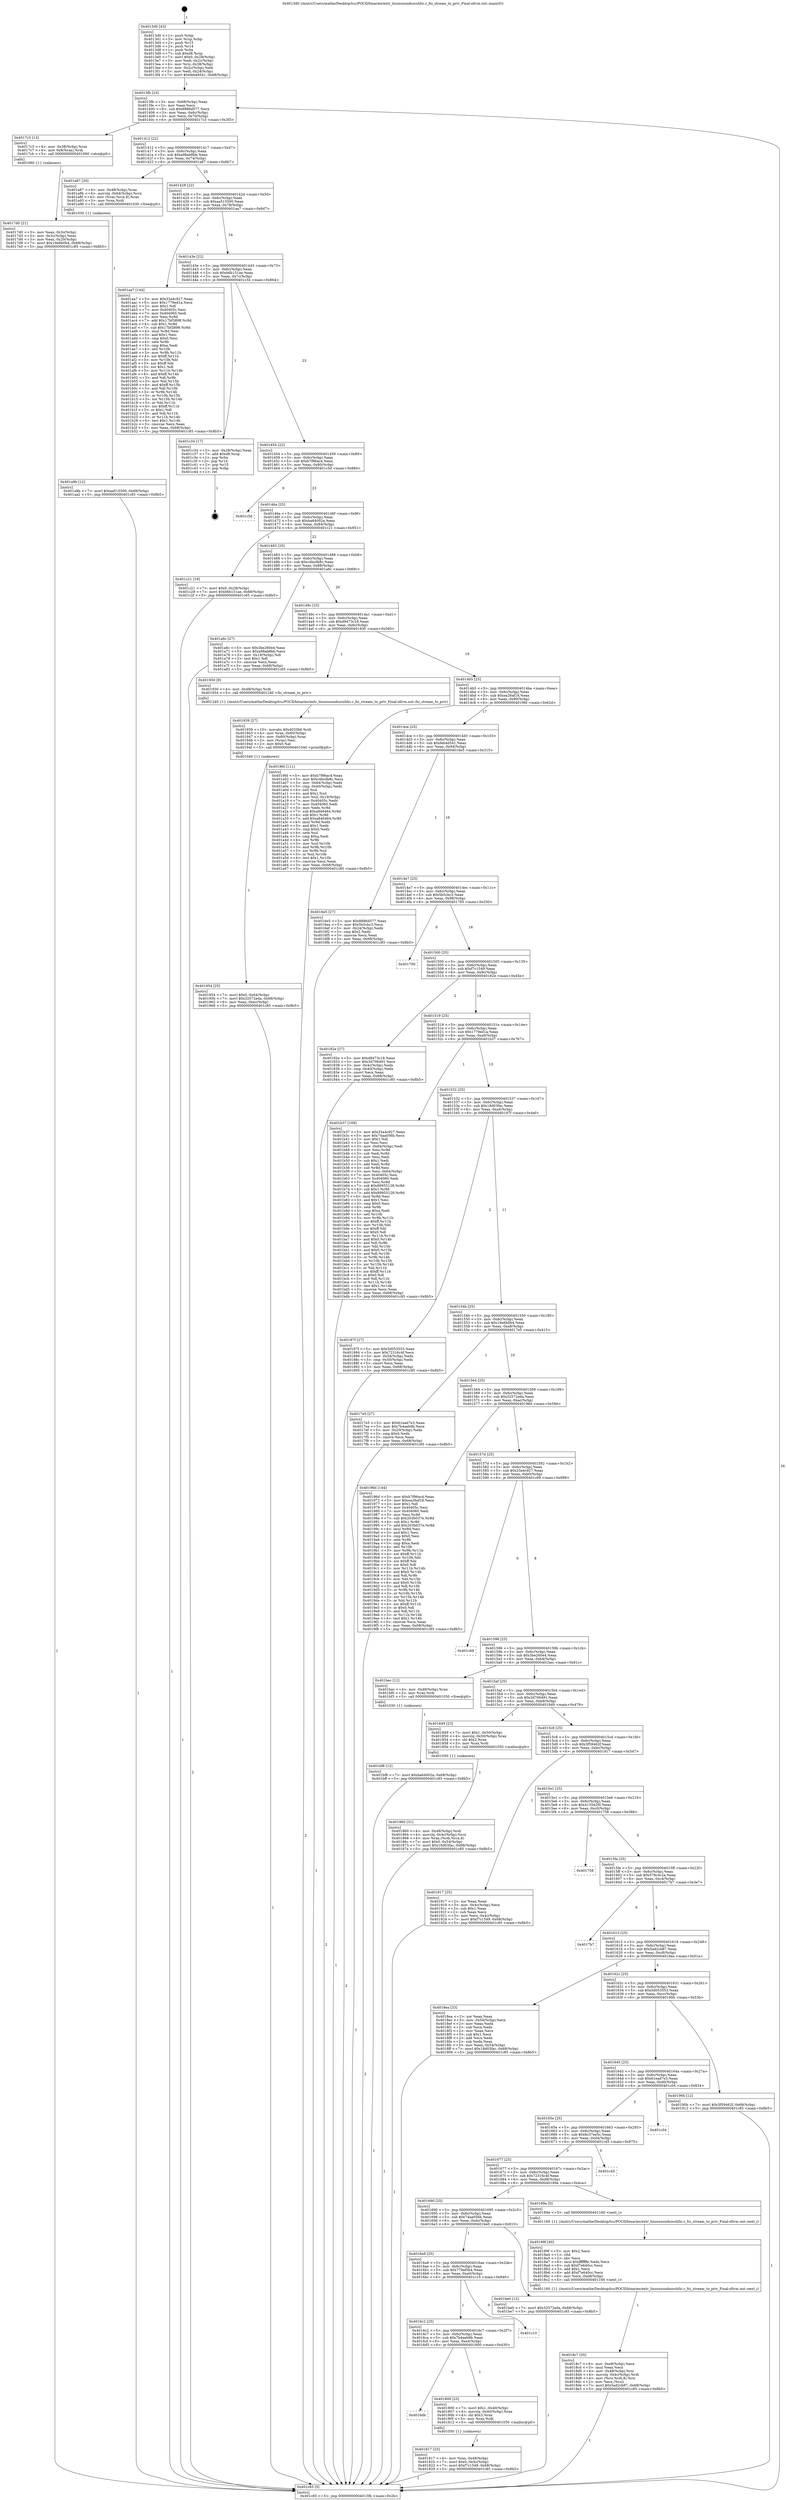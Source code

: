 digraph "0x4013d0" {
  label = "0x4013d0 (/mnt/c/Users/mathe/Desktop/tcc/POCII/binaries/extr_linuxsoundsocshfsi.c_fsi_stream_to_priv_Final-ollvm.out::main(0))"
  labelloc = "t"
  node[shape=record]

  Entry [label="",width=0.3,height=0.3,shape=circle,fillcolor=black,style=filled]
  "0x4013fb" [label="{
     0x4013fb [23]\l
     | [instrs]\l
     &nbsp;&nbsp;0x4013fb \<+3\>: mov -0x68(%rbp),%eax\l
     &nbsp;&nbsp;0x4013fe \<+2\>: mov %eax,%ecx\l
     &nbsp;&nbsp;0x401400 \<+6\>: sub $0x8886d577,%ecx\l
     &nbsp;&nbsp;0x401406 \<+3\>: mov %eax,-0x6c(%rbp)\l
     &nbsp;&nbsp;0x401409 \<+3\>: mov %ecx,-0x70(%rbp)\l
     &nbsp;&nbsp;0x40140c \<+6\>: je 00000000004017c3 \<main+0x3f3\>\l
  }"]
  "0x4017c3" [label="{
     0x4017c3 [13]\l
     | [instrs]\l
     &nbsp;&nbsp;0x4017c3 \<+4\>: mov -0x38(%rbp),%rax\l
     &nbsp;&nbsp;0x4017c7 \<+4\>: mov 0x8(%rax),%rdi\l
     &nbsp;&nbsp;0x4017cb \<+5\>: call 0000000000401060 \<atoi@plt\>\l
     | [calls]\l
     &nbsp;&nbsp;0x401060 \{1\} (unknown)\l
  }"]
  "0x401412" [label="{
     0x401412 [22]\l
     | [instrs]\l
     &nbsp;&nbsp;0x401412 \<+5\>: jmp 0000000000401417 \<main+0x47\>\l
     &nbsp;&nbsp;0x401417 \<+3\>: mov -0x6c(%rbp),%eax\l
     &nbsp;&nbsp;0x40141a \<+5\>: sub $0xa98ab8bb,%eax\l
     &nbsp;&nbsp;0x40141f \<+3\>: mov %eax,-0x74(%rbp)\l
     &nbsp;&nbsp;0x401422 \<+6\>: je 0000000000401a87 \<main+0x6b7\>\l
  }"]
  Exit [label="",width=0.3,height=0.3,shape=circle,fillcolor=black,style=filled,peripheries=2]
  "0x401a87" [label="{
     0x401a87 [20]\l
     | [instrs]\l
     &nbsp;&nbsp;0x401a87 \<+4\>: mov -0x48(%rbp),%rax\l
     &nbsp;&nbsp;0x401a8b \<+4\>: movslq -0x64(%rbp),%rcx\l
     &nbsp;&nbsp;0x401a8f \<+4\>: mov (%rax,%rcx,8),%rax\l
     &nbsp;&nbsp;0x401a93 \<+3\>: mov %rax,%rdi\l
     &nbsp;&nbsp;0x401a96 \<+5\>: call 0000000000401030 \<free@plt\>\l
     | [calls]\l
     &nbsp;&nbsp;0x401030 \{1\} (unknown)\l
  }"]
  "0x401428" [label="{
     0x401428 [22]\l
     | [instrs]\l
     &nbsp;&nbsp;0x401428 \<+5\>: jmp 000000000040142d \<main+0x5d\>\l
     &nbsp;&nbsp;0x40142d \<+3\>: mov -0x6c(%rbp),%eax\l
     &nbsp;&nbsp;0x401430 \<+5\>: sub $0xaa515500,%eax\l
     &nbsp;&nbsp;0x401435 \<+3\>: mov %eax,-0x78(%rbp)\l
     &nbsp;&nbsp;0x401438 \<+6\>: je 0000000000401aa7 \<main+0x6d7\>\l
  }"]
  "0x401bf8" [label="{
     0x401bf8 [12]\l
     | [instrs]\l
     &nbsp;&nbsp;0x401bf8 \<+7\>: movl $0xba64002a,-0x68(%rbp)\l
     &nbsp;&nbsp;0x401bff \<+5\>: jmp 0000000000401c85 \<main+0x8b5\>\l
  }"]
  "0x401aa7" [label="{
     0x401aa7 [144]\l
     | [instrs]\l
     &nbsp;&nbsp;0x401aa7 \<+5\>: mov $0x33a4c927,%eax\l
     &nbsp;&nbsp;0x401aac \<+5\>: mov $0x1779ed1a,%ecx\l
     &nbsp;&nbsp;0x401ab1 \<+2\>: mov $0x1,%dl\l
     &nbsp;&nbsp;0x401ab3 \<+7\>: mov 0x40405c,%esi\l
     &nbsp;&nbsp;0x401aba \<+7\>: mov 0x404060,%edi\l
     &nbsp;&nbsp;0x401ac1 \<+3\>: mov %esi,%r8d\l
     &nbsp;&nbsp;0x401ac4 \<+7\>: add $0x17bf3898,%r8d\l
     &nbsp;&nbsp;0x401acb \<+4\>: sub $0x1,%r8d\l
     &nbsp;&nbsp;0x401acf \<+7\>: sub $0x17bf3898,%r8d\l
     &nbsp;&nbsp;0x401ad6 \<+4\>: imul %r8d,%esi\l
     &nbsp;&nbsp;0x401ada \<+3\>: and $0x1,%esi\l
     &nbsp;&nbsp;0x401add \<+3\>: cmp $0x0,%esi\l
     &nbsp;&nbsp;0x401ae0 \<+4\>: sete %r9b\l
     &nbsp;&nbsp;0x401ae4 \<+3\>: cmp $0xa,%edi\l
     &nbsp;&nbsp;0x401ae7 \<+4\>: setl %r10b\l
     &nbsp;&nbsp;0x401aeb \<+3\>: mov %r9b,%r11b\l
     &nbsp;&nbsp;0x401aee \<+4\>: xor $0xff,%r11b\l
     &nbsp;&nbsp;0x401af2 \<+3\>: mov %r10b,%bl\l
     &nbsp;&nbsp;0x401af5 \<+3\>: xor $0xff,%bl\l
     &nbsp;&nbsp;0x401af8 \<+3\>: xor $0x1,%dl\l
     &nbsp;&nbsp;0x401afb \<+3\>: mov %r11b,%r14b\l
     &nbsp;&nbsp;0x401afe \<+4\>: and $0xff,%r14b\l
     &nbsp;&nbsp;0x401b02 \<+3\>: and %dl,%r9b\l
     &nbsp;&nbsp;0x401b05 \<+3\>: mov %bl,%r15b\l
     &nbsp;&nbsp;0x401b08 \<+4\>: and $0xff,%r15b\l
     &nbsp;&nbsp;0x401b0c \<+3\>: and %dl,%r10b\l
     &nbsp;&nbsp;0x401b0f \<+3\>: or %r9b,%r14b\l
     &nbsp;&nbsp;0x401b12 \<+3\>: or %r10b,%r15b\l
     &nbsp;&nbsp;0x401b15 \<+3\>: xor %r15b,%r14b\l
     &nbsp;&nbsp;0x401b18 \<+3\>: or %bl,%r11b\l
     &nbsp;&nbsp;0x401b1b \<+4\>: xor $0xff,%r11b\l
     &nbsp;&nbsp;0x401b1f \<+3\>: or $0x1,%dl\l
     &nbsp;&nbsp;0x401b22 \<+3\>: and %dl,%r11b\l
     &nbsp;&nbsp;0x401b25 \<+3\>: or %r11b,%r14b\l
     &nbsp;&nbsp;0x401b28 \<+4\>: test $0x1,%r14b\l
     &nbsp;&nbsp;0x401b2c \<+3\>: cmovne %ecx,%eax\l
     &nbsp;&nbsp;0x401b2f \<+3\>: mov %eax,-0x68(%rbp)\l
     &nbsp;&nbsp;0x401b32 \<+5\>: jmp 0000000000401c85 \<main+0x8b5\>\l
  }"]
  "0x40143e" [label="{
     0x40143e [22]\l
     | [instrs]\l
     &nbsp;&nbsp;0x40143e \<+5\>: jmp 0000000000401443 \<main+0x73\>\l
     &nbsp;&nbsp;0x401443 \<+3\>: mov -0x6c(%rbp),%eax\l
     &nbsp;&nbsp;0x401446 \<+5\>: sub $0xb6b151ae,%eax\l
     &nbsp;&nbsp;0x40144b \<+3\>: mov %eax,-0x7c(%rbp)\l
     &nbsp;&nbsp;0x40144e \<+6\>: je 0000000000401c34 \<main+0x864\>\l
  }"]
  "0x401a9b" [label="{
     0x401a9b [12]\l
     | [instrs]\l
     &nbsp;&nbsp;0x401a9b \<+7\>: movl $0xaa515500,-0x68(%rbp)\l
     &nbsp;&nbsp;0x401aa2 \<+5\>: jmp 0000000000401c85 \<main+0x8b5\>\l
  }"]
  "0x401c34" [label="{
     0x401c34 [17]\l
     | [instrs]\l
     &nbsp;&nbsp;0x401c34 \<+3\>: mov -0x28(%rbp),%eax\l
     &nbsp;&nbsp;0x401c37 \<+7\>: add $0xd8,%rsp\l
     &nbsp;&nbsp;0x401c3e \<+1\>: pop %rbx\l
     &nbsp;&nbsp;0x401c3f \<+2\>: pop %r14\l
     &nbsp;&nbsp;0x401c41 \<+2\>: pop %r15\l
     &nbsp;&nbsp;0x401c43 \<+1\>: pop %rbp\l
     &nbsp;&nbsp;0x401c44 \<+1\>: ret\l
  }"]
  "0x401454" [label="{
     0x401454 [22]\l
     | [instrs]\l
     &nbsp;&nbsp;0x401454 \<+5\>: jmp 0000000000401459 \<main+0x89\>\l
     &nbsp;&nbsp;0x401459 \<+3\>: mov -0x6c(%rbp),%eax\l
     &nbsp;&nbsp;0x40145c \<+5\>: sub $0xb7f96ac4,%eax\l
     &nbsp;&nbsp;0x401461 \<+3\>: mov %eax,-0x80(%rbp)\l
     &nbsp;&nbsp;0x401464 \<+6\>: je 0000000000401c5d \<main+0x88d\>\l
  }"]
  "0x401954" [label="{
     0x401954 [25]\l
     | [instrs]\l
     &nbsp;&nbsp;0x401954 \<+7\>: movl $0x0,-0x64(%rbp)\l
     &nbsp;&nbsp;0x40195b \<+7\>: movl $0x32572eda,-0x68(%rbp)\l
     &nbsp;&nbsp;0x401962 \<+6\>: mov %eax,-0xec(%rbp)\l
     &nbsp;&nbsp;0x401968 \<+5\>: jmp 0000000000401c85 \<main+0x8b5\>\l
  }"]
  "0x401c5d" [label="{
     0x401c5d\l
  }", style=dashed]
  "0x40146a" [label="{
     0x40146a [25]\l
     | [instrs]\l
     &nbsp;&nbsp;0x40146a \<+5\>: jmp 000000000040146f \<main+0x9f\>\l
     &nbsp;&nbsp;0x40146f \<+3\>: mov -0x6c(%rbp),%eax\l
     &nbsp;&nbsp;0x401472 \<+5\>: sub $0xba64002a,%eax\l
     &nbsp;&nbsp;0x401477 \<+6\>: mov %eax,-0x84(%rbp)\l
     &nbsp;&nbsp;0x40147d \<+6\>: je 0000000000401c21 \<main+0x851\>\l
  }"]
  "0x401939" [label="{
     0x401939 [27]\l
     | [instrs]\l
     &nbsp;&nbsp;0x401939 \<+10\>: movabs $0x4020b6,%rdi\l
     &nbsp;&nbsp;0x401943 \<+4\>: mov %rax,-0x60(%rbp)\l
     &nbsp;&nbsp;0x401947 \<+4\>: mov -0x60(%rbp),%rax\l
     &nbsp;&nbsp;0x40194b \<+2\>: mov (%rax),%esi\l
     &nbsp;&nbsp;0x40194d \<+2\>: mov $0x0,%al\l
     &nbsp;&nbsp;0x40194f \<+5\>: call 0000000000401040 \<printf@plt\>\l
     | [calls]\l
     &nbsp;&nbsp;0x401040 \{1\} (unknown)\l
  }"]
  "0x401c21" [label="{
     0x401c21 [19]\l
     | [instrs]\l
     &nbsp;&nbsp;0x401c21 \<+7\>: movl $0x0,-0x28(%rbp)\l
     &nbsp;&nbsp;0x401c28 \<+7\>: movl $0xb6b151ae,-0x68(%rbp)\l
     &nbsp;&nbsp;0x401c2f \<+5\>: jmp 0000000000401c85 \<main+0x8b5\>\l
  }"]
  "0x401483" [label="{
     0x401483 [25]\l
     | [instrs]\l
     &nbsp;&nbsp;0x401483 \<+5\>: jmp 0000000000401488 \<main+0xb8\>\l
     &nbsp;&nbsp;0x401488 \<+3\>: mov -0x6c(%rbp),%eax\l
     &nbsp;&nbsp;0x40148b \<+5\>: sub $0xc4bcdb8c,%eax\l
     &nbsp;&nbsp;0x401490 \<+6\>: mov %eax,-0x88(%rbp)\l
     &nbsp;&nbsp;0x401496 \<+6\>: je 0000000000401a6c \<main+0x69c\>\l
  }"]
  "0x4018c7" [label="{
     0x4018c7 [35]\l
     | [instrs]\l
     &nbsp;&nbsp;0x4018c7 \<+6\>: mov -0xe8(%rbp),%ecx\l
     &nbsp;&nbsp;0x4018cd \<+3\>: imul %eax,%ecx\l
     &nbsp;&nbsp;0x4018d0 \<+4\>: mov -0x48(%rbp),%rsi\l
     &nbsp;&nbsp;0x4018d4 \<+4\>: movslq -0x4c(%rbp),%rdi\l
     &nbsp;&nbsp;0x4018d8 \<+4\>: mov (%rsi,%rdi,8),%rsi\l
     &nbsp;&nbsp;0x4018dc \<+2\>: mov %ecx,(%rsi)\l
     &nbsp;&nbsp;0x4018de \<+7\>: movl $0x5ad2cb87,-0x68(%rbp)\l
     &nbsp;&nbsp;0x4018e5 \<+5\>: jmp 0000000000401c85 \<main+0x8b5\>\l
  }"]
  "0x401a6c" [label="{
     0x401a6c [27]\l
     | [instrs]\l
     &nbsp;&nbsp;0x401a6c \<+5\>: mov $0x3be260e4,%eax\l
     &nbsp;&nbsp;0x401a71 \<+5\>: mov $0xa98ab8bb,%ecx\l
     &nbsp;&nbsp;0x401a76 \<+3\>: mov -0x19(%rbp),%dl\l
     &nbsp;&nbsp;0x401a79 \<+3\>: test $0x1,%dl\l
     &nbsp;&nbsp;0x401a7c \<+3\>: cmovne %ecx,%eax\l
     &nbsp;&nbsp;0x401a7f \<+3\>: mov %eax,-0x68(%rbp)\l
     &nbsp;&nbsp;0x401a82 \<+5\>: jmp 0000000000401c85 \<main+0x8b5\>\l
  }"]
  "0x40149c" [label="{
     0x40149c [25]\l
     | [instrs]\l
     &nbsp;&nbsp;0x40149c \<+5\>: jmp 00000000004014a1 \<main+0xd1\>\l
     &nbsp;&nbsp;0x4014a1 \<+3\>: mov -0x6c(%rbp),%eax\l
     &nbsp;&nbsp;0x4014a4 \<+5\>: sub $0xd9473c18,%eax\l
     &nbsp;&nbsp;0x4014a9 \<+6\>: mov %eax,-0x8c(%rbp)\l
     &nbsp;&nbsp;0x4014af \<+6\>: je 0000000000401930 \<main+0x560\>\l
  }"]
  "0x40189f" [label="{
     0x40189f [40]\l
     | [instrs]\l
     &nbsp;&nbsp;0x40189f \<+5\>: mov $0x2,%ecx\l
     &nbsp;&nbsp;0x4018a4 \<+1\>: cltd\l
     &nbsp;&nbsp;0x4018a5 \<+2\>: idiv %ecx\l
     &nbsp;&nbsp;0x4018a7 \<+6\>: imul $0xfffffffe,%edx,%ecx\l
     &nbsp;&nbsp;0x4018ad \<+6\>: sub $0xf7e640cc,%ecx\l
     &nbsp;&nbsp;0x4018b3 \<+3\>: add $0x1,%ecx\l
     &nbsp;&nbsp;0x4018b6 \<+6\>: add $0xf7e640cc,%ecx\l
     &nbsp;&nbsp;0x4018bc \<+6\>: mov %ecx,-0xe8(%rbp)\l
     &nbsp;&nbsp;0x4018c2 \<+5\>: call 0000000000401160 \<next_i\>\l
     | [calls]\l
     &nbsp;&nbsp;0x401160 \{1\} (/mnt/c/Users/mathe/Desktop/tcc/POCII/binaries/extr_linuxsoundsocshfsi.c_fsi_stream_to_priv_Final-ollvm.out::next_i)\l
  }"]
  "0x401930" [label="{
     0x401930 [9]\l
     | [instrs]\l
     &nbsp;&nbsp;0x401930 \<+4\>: mov -0x48(%rbp),%rdi\l
     &nbsp;&nbsp;0x401934 \<+5\>: call 0000000000401240 \<fsi_stream_to_priv\>\l
     | [calls]\l
     &nbsp;&nbsp;0x401240 \{1\} (/mnt/c/Users/mathe/Desktop/tcc/POCII/binaries/extr_linuxsoundsocshfsi.c_fsi_stream_to_priv_Final-ollvm.out::fsi_stream_to_priv)\l
  }"]
  "0x4014b5" [label="{
     0x4014b5 [25]\l
     | [instrs]\l
     &nbsp;&nbsp;0x4014b5 \<+5\>: jmp 00000000004014ba \<main+0xea\>\l
     &nbsp;&nbsp;0x4014ba \<+3\>: mov -0x6c(%rbp),%eax\l
     &nbsp;&nbsp;0x4014bd \<+5\>: sub $0xea26af18,%eax\l
     &nbsp;&nbsp;0x4014c2 \<+6\>: mov %eax,-0x90(%rbp)\l
     &nbsp;&nbsp;0x4014c8 \<+6\>: je 00000000004019fd \<main+0x62d\>\l
  }"]
  "0x401860" [label="{
     0x401860 [31]\l
     | [instrs]\l
     &nbsp;&nbsp;0x401860 \<+4\>: mov -0x48(%rbp),%rdi\l
     &nbsp;&nbsp;0x401864 \<+4\>: movslq -0x4c(%rbp),%rcx\l
     &nbsp;&nbsp;0x401868 \<+4\>: mov %rax,(%rdi,%rcx,8)\l
     &nbsp;&nbsp;0x40186c \<+7\>: movl $0x0,-0x54(%rbp)\l
     &nbsp;&nbsp;0x401873 \<+7\>: movl $0x18d03fac,-0x68(%rbp)\l
     &nbsp;&nbsp;0x40187a \<+5\>: jmp 0000000000401c85 \<main+0x8b5\>\l
  }"]
  "0x4019fd" [label="{
     0x4019fd [111]\l
     | [instrs]\l
     &nbsp;&nbsp;0x4019fd \<+5\>: mov $0xb7f96ac4,%eax\l
     &nbsp;&nbsp;0x401a02 \<+5\>: mov $0xc4bcdb8c,%ecx\l
     &nbsp;&nbsp;0x401a07 \<+3\>: mov -0x64(%rbp),%edx\l
     &nbsp;&nbsp;0x401a0a \<+3\>: cmp -0x40(%rbp),%edx\l
     &nbsp;&nbsp;0x401a0d \<+4\>: setl %sil\l
     &nbsp;&nbsp;0x401a11 \<+4\>: and $0x1,%sil\l
     &nbsp;&nbsp;0x401a15 \<+4\>: mov %sil,-0x19(%rbp)\l
     &nbsp;&nbsp;0x401a19 \<+7\>: mov 0x40405c,%edx\l
     &nbsp;&nbsp;0x401a20 \<+7\>: mov 0x404060,%edi\l
     &nbsp;&nbsp;0x401a27 \<+3\>: mov %edx,%r8d\l
     &nbsp;&nbsp;0x401a2a \<+7\>: sub $0xa846464,%r8d\l
     &nbsp;&nbsp;0x401a31 \<+4\>: sub $0x1,%r8d\l
     &nbsp;&nbsp;0x401a35 \<+7\>: add $0xa846464,%r8d\l
     &nbsp;&nbsp;0x401a3c \<+4\>: imul %r8d,%edx\l
     &nbsp;&nbsp;0x401a40 \<+3\>: and $0x1,%edx\l
     &nbsp;&nbsp;0x401a43 \<+3\>: cmp $0x0,%edx\l
     &nbsp;&nbsp;0x401a46 \<+4\>: sete %sil\l
     &nbsp;&nbsp;0x401a4a \<+3\>: cmp $0xa,%edi\l
     &nbsp;&nbsp;0x401a4d \<+4\>: setl %r9b\l
     &nbsp;&nbsp;0x401a51 \<+3\>: mov %sil,%r10b\l
     &nbsp;&nbsp;0x401a54 \<+3\>: and %r9b,%r10b\l
     &nbsp;&nbsp;0x401a57 \<+3\>: xor %r9b,%sil\l
     &nbsp;&nbsp;0x401a5a \<+3\>: or %sil,%r10b\l
     &nbsp;&nbsp;0x401a5d \<+4\>: test $0x1,%r10b\l
     &nbsp;&nbsp;0x401a61 \<+3\>: cmovne %ecx,%eax\l
     &nbsp;&nbsp;0x401a64 \<+3\>: mov %eax,-0x68(%rbp)\l
     &nbsp;&nbsp;0x401a67 \<+5\>: jmp 0000000000401c85 \<main+0x8b5\>\l
  }"]
  "0x4014ce" [label="{
     0x4014ce [25]\l
     | [instrs]\l
     &nbsp;&nbsp;0x4014ce \<+5\>: jmp 00000000004014d3 \<main+0x103\>\l
     &nbsp;&nbsp;0x4014d3 \<+3\>: mov -0x6c(%rbp),%eax\l
     &nbsp;&nbsp;0x4014d6 \<+5\>: sub $0xfeb4d541,%eax\l
     &nbsp;&nbsp;0x4014db \<+6\>: mov %eax,-0x94(%rbp)\l
     &nbsp;&nbsp;0x4014e1 \<+6\>: je 00000000004016e5 \<main+0x315\>\l
  }"]
  "0x401817" [label="{
     0x401817 [23]\l
     | [instrs]\l
     &nbsp;&nbsp;0x401817 \<+4\>: mov %rax,-0x48(%rbp)\l
     &nbsp;&nbsp;0x40181b \<+7\>: movl $0x0,-0x4c(%rbp)\l
     &nbsp;&nbsp;0x401822 \<+7\>: movl $0xf7c1549,-0x68(%rbp)\l
     &nbsp;&nbsp;0x401829 \<+5\>: jmp 0000000000401c85 \<main+0x8b5\>\l
  }"]
  "0x4016e5" [label="{
     0x4016e5 [27]\l
     | [instrs]\l
     &nbsp;&nbsp;0x4016e5 \<+5\>: mov $0x8886d577,%eax\l
     &nbsp;&nbsp;0x4016ea \<+5\>: mov $0x5b5cbc3,%ecx\l
     &nbsp;&nbsp;0x4016ef \<+3\>: mov -0x24(%rbp),%edx\l
     &nbsp;&nbsp;0x4016f2 \<+3\>: cmp $0x2,%edx\l
     &nbsp;&nbsp;0x4016f5 \<+3\>: cmovne %ecx,%eax\l
     &nbsp;&nbsp;0x4016f8 \<+3\>: mov %eax,-0x68(%rbp)\l
     &nbsp;&nbsp;0x4016fb \<+5\>: jmp 0000000000401c85 \<main+0x8b5\>\l
  }"]
  "0x4014e7" [label="{
     0x4014e7 [25]\l
     | [instrs]\l
     &nbsp;&nbsp;0x4014e7 \<+5\>: jmp 00000000004014ec \<main+0x11c\>\l
     &nbsp;&nbsp;0x4014ec \<+3\>: mov -0x6c(%rbp),%eax\l
     &nbsp;&nbsp;0x4014ef \<+5\>: sub $0x5b5cbc3,%eax\l
     &nbsp;&nbsp;0x4014f4 \<+6\>: mov %eax,-0x98(%rbp)\l
     &nbsp;&nbsp;0x4014fa \<+6\>: je 0000000000401700 \<main+0x330\>\l
  }"]
  "0x401c85" [label="{
     0x401c85 [5]\l
     | [instrs]\l
     &nbsp;&nbsp;0x401c85 \<+5\>: jmp 00000000004013fb \<main+0x2b\>\l
  }"]
  "0x4013d0" [label="{
     0x4013d0 [43]\l
     | [instrs]\l
     &nbsp;&nbsp;0x4013d0 \<+1\>: push %rbp\l
     &nbsp;&nbsp;0x4013d1 \<+3\>: mov %rsp,%rbp\l
     &nbsp;&nbsp;0x4013d4 \<+2\>: push %r15\l
     &nbsp;&nbsp;0x4013d6 \<+2\>: push %r14\l
     &nbsp;&nbsp;0x4013d8 \<+1\>: push %rbx\l
     &nbsp;&nbsp;0x4013d9 \<+7\>: sub $0xd8,%rsp\l
     &nbsp;&nbsp;0x4013e0 \<+7\>: movl $0x0,-0x28(%rbp)\l
     &nbsp;&nbsp;0x4013e7 \<+3\>: mov %edi,-0x2c(%rbp)\l
     &nbsp;&nbsp;0x4013ea \<+4\>: mov %rsi,-0x38(%rbp)\l
     &nbsp;&nbsp;0x4013ee \<+3\>: mov -0x2c(%rbp),%edi\l
     &nbsp;&nbsp;0x4013f1 \<+3\>: mov %edi,-0x24(%rbp)\l
     &nbsp;&nbsp;0x4013f4 \<+7\>: movl $0xfeb4d541,-0x68(%rbp)\l
  }"]
  "0x4017d0" [label="{
     0x4017d0 [21]\l
     | [instrs]\l
     &nbsp;&nbsp;0x4017d0 \<+3\>: mov %eax,-0x3c(%rbp)\l
     &nbsp;&nbsp;0x4017d3 \<+3\>: mov -0x3c(%rbp),%eax\l
     &nbsp;&nbsp;0x4017d6 \<+3\>: mov %eax,-0x20(%rbp)\l
     &nbsp;&nbsp;0x4017d9 \<+7\>: movl $0x19e6b0b4,-0x68(%rbp)\l
     &nbsp;&nbsp;0x4017e0 \<+5\>: jmp 0000000000401c85 \<main+0x8b5\>\l
  }"]
  "0x4016db" [label="{
     0x4016db\l
  }", style=dashed]
  "0x401700" [label="{
     0x401700\l
  }", style=dashed]
  "0x401500" [label="{
     0x401500 [25]\l
     | [instrs]\l
     &nbsp;&nbsp;0x401500 \<+5\>: jmp 0000000000401505 \<main+0x135\>\l
     &nbsp;&nbsp;0x401505 \<+3\>: mov -0x6c(%rbp),%eax\l
     &nbsp;&nbsp;0x401508 \<+5\>: sub $0xf7c1549,%eax\l
     &nbsp;&nbsp;0x40150d \<+6\>: mov %eax,-0x9c(%rbp)\l
     &nbsp;&nbsp;0x401513 \<+6\>: je 000000000040182e \<main+0x45e\>\l
  }"]
  "0x401800" [label="{
     0x401800 [23]\l
     | [instrs]\l
     &nbsp;&nbsp;0x401800 \<+7\>: movl $0x1,-0x40(%rbp)\l
     &nbsp;&nbsp;0x401807 \<+4\>: movslq -0x40(%rbp),%rax\l
     &nbsp;&nbsp;0x40180b \<+4\>: shl $0x3,%rax\l
     &nbsp;&nbsp;0x40180f \<+3\>: mov %rax,%rdi\l
     &nbsp;&nbsp;0x401812 \<+5\>: call 0000000000401050 \<malloc@plt\>\l
     | [calls]\l
     &nbsp;&nbsp;0x401050 \{1\} (unknown)\l
  }"]
  "0x40182e" [label="{
     0x40182e [27]\l
     | [instrs]\l
     &nbsp;&nbsp;0x40182e \<+5\>: mov $0xd9473c18,%eax\l
     &nbsp;&nbsp;0x401833 \<+5\>: mov $0x3d706491,%ecx\l
     &nbsp;&nbsp;0x401838 \<+3\>: mov -0x4c(%rbp),%edx\l
     &nbsp;&nbsp;0x40183b \<+3\>: cmp -0x40(%rbp),%edx\l
     &nbsp;&nbsp;0x40183e \<+3\>: cmovl %ecx,%eax\l
     &nbsp;&nbsp;0x401841 \<+3\>: mov %eax,-0x68(%rbp)\l
     &nbsp;&nbsp;0x401844 \<+5\>: jmp 0000000000401c85 \<main+0x8b5\>\l
  }"]
  "0x401519" [label="{
     0x401519 [25]\l
     | [instrs]\l
     &nbsp;&nbsp;0x401519 \<+5\>: jmp 000000000040151e \<main+0x14e\>\l
     &nbsp;&nbsp;0x40151e \<+3\>: mov -0x6c(%rbp),%eax\l
     &nbsp;&nbsp;0x401521 \<+5\>: sub $0x1779ed1a,%eax\l
     &nbsp;&nbsp;0x401526 \<+6\>: mov %eax,-0xa0(%rbp)\l
     &nbsp;&nbsp;0x40152c \<+6\>: je 0000000000401b37 \<main+0x767\>\l
  }"]
  "0x4016c2" [label="{
     0x4016c2 [25]\l
     | [instrs]\l
     &nbsp;&nbsp;0x4016c2 \<+5\>: jmp 00000000004016c7 \<main+0x2f7\>\l
     &nbsp;&nbsp;0x4016c7 \<+3\>: mov -0x6c(%rbp),%eax\l
     &nbsp;&nbsp;0x4016ca \<+5\>: sub $0x7b4aeb9b,%eax\l
     &nbsp;&nbsp;0x4016cf \<+6\>: mov %eax,-0xe4(%rbp)\l
     &nbsp;&nbsp;0x4016d5 \<+6\>: je 0000000000401800 \<main+0x430\>\l
  }"]
  "0x401b37" [label="{
     0x401b37 [169]\l
     | [instrs]\l
     &nbsp;&nbsp;0x401b37 \<+5\>: mov $0x33a4c927,%eax\l
     &nbsp;&nbsp;0x401b3c \<+5\>: mov $0x74aa056b,%ecx\l
     &nbsp;&nbsp;0x401b41 \<+2\>: mov $0x1,%dl\l
     &nbsp;&nbsp;0x401b43 \<+2\>: xor %esi,%esi\l
     &nbsp;&nbsp;0x401b45 \<+3\>: mov -0x64(%rbp),%edi\l
     &nbsp;&nbsp;0x401b48 \<+3\>: mov %esi,%r8d\l
     &nbsp;&nbsp;0x401b4b \<+3\>: sub %edi,%r8d\l
     &nbsp;&nbsp;0x401b4e \<+2\>: mov %esi,%edi\l
     &nbsp;&nbsp;0x401b50 \<+3\>: sub $0x1,%edi\l
     &nbsp;&nbsp;0x401b53 \<+3\>: add %edi,%r8d\l
     &nbsp;&nbsp;0x401b56 \<+3\>: sub %r8d,%esi\l
     &nbsp;&nbsp;0x401b59 \<+3\>: mov %esi,-0x64(%rbp)\l
     &nbsp;&nbsp;0x401b5c \<+7\>: mov 0x40405c,%esi\l
     &nbsp;&nbsp;0x401b63 \<+7\>: mov 0x404060,%edi\l
     &nbsp;&nbsp;0x401b6a \<+3\>: mov %esi,%r8d\l
     &nbsp;&nbsp;0x401b6d \<+7\>: sub $0x89955128,%r8d\l
     &nbsp;&nbsp;0x401b74 \<+4\>: sub $0x1,%r8d\l
     &nbsp;&nbsp;0x401b78 \<+7\>: add $0x89955128,%r8d\l
     &nbsp;&nbsp;0x401b7f \<+4\>: imul %r8d,%esi\l
     &nbsp;&nbsp;0x401b83 \<+3\>: and $0x1,%esi\l
     &nbsp;&nbsp;0x401b86 \<+3\>: cmp $0x0,%esi\l
     &nbsp;&nbsp;0x401b89 \<+4\>: sete %r9b\l
     &nbsp;&nbsp;0x401b8d \<+3\>: cmp $0xa,%edi\l
     &nbsp;&nbsp;0x401b90 \<+4\>: setl %r10b\l
     &nbsp;&nbsp;0x401b94 \<+3\>: mov %r9b,%r11b\l
     &nbsp;&nbsp;0x401b97 \<+4\>: xor $0xff,%r11b\l
     &nbsp;&nbsp;0x401b9b \<+3\>: mov %r10b,%bl\l
     &nbsp;&nbsp;0x401b9e \<+3\>: xor $0xff,%bl\l
     &nbsp;&nbsp;0x401ba1 \<+3\>: xor $0x0,%dl\l
     &nbsp;&nbsp;0x401ba4 \<+3\>: mov %r11b,%r14b\l
     &nbsp;&nbsp;0x401ba7 \<+4\>: and $0x0,%r14b\l
     &nbsp;&nbsp;0x401bab \<+3\>: and %dl,%r9b\l
     &nbsp;&nbsp;0x401bae \<+3\>: mov %bl,%r15b\l
     &nbsp;&nbsp;0x401bb1 \<+4\>: and $0x0,%r15b\l
     &nbsp;&nbsp;0x401bb5 \<+3\>: and %dl,%r10b\l
     &nbsp;&nbsp;0x401bb8 \<+3\>: or %r9b,%r14b\l
     &nbsp;&nbsp;0x401bbb \<+3\>: or %r10b,%r15b\l
     &nbsp;&nbsp;0x401bbe \<+3\>: xor %r15b,%r14b\l
     &nbsp;&nbsp;0x401bc1 \<+3\>: or %bl,%r11b\l
     &nbsp;&nbsp;0x401bc4 \<+4\>: xor $0xff,%r11b\l
     &nbsp;&nbsp;0x401bc8 \<+3\>: or $0x0,%dl\l
     &nbsp;&nbsp;0x401bcb \<+3\>: and %dl,%r11b\l
     &nbsp;&nbsp;0x401bce \<+3\>: or %r11b,%r14b\l
     &nbsp;&nbsp;0x401bd1 \<+4\>: test $0x1,%r14b\l
     &nbsp;&nbsp;0x401bd5 \<+3\>: cmovne %ecx,%eax\l
     &nbsp;&nbsp;0x401bd8 \<+3\>: mov %eax,-0x68(%rbp)\l
     &nbsp;&nbsp;0x401bdb \<+5\>: jmp 0000000000401c85 \<main+0x8b5\>\l
  }"]
  "0x401532" [label="{
     0x401532 [25]\l
     | [instrs]\l
     &nbsp;&nbsp;0x401532 \<+5\>: jmp 0000000000401537 \<main+0x167\>\l
     &nbsp;&nbsp;0x401537 \<+3\>: mov -0x6c(%rbp),%eax\l
     &nbsp;&nbsp;0x40153a \<+5\>: sub $0x18d03fac,%eax\l
     &nbsp;&nbsp;0x40153f \<+6\>: mov %eax,-0xa4(%rbp)\l
     &nbsp;&nbsp;0x401545 \<+6\>: je 000000000040187f \<main+0x4af\>\l
  }"]
  "0x401c10" [label="{
     0x401c10\l
  }", style=dashed]
  "0x40187f" [label="{
     0x40187f [27]\l
     | [instrs]\l
     &nbsp;&nbsp;0x40187f \<+5\>: mov $0x5d053553,%eax\l
     &nbsp;&nbsp;0x401884 \<+5\>: mov $0x72316c4f,%ecx\l
     &nbsp;&nbsp;0x401889 \<+3\>: mov -0x54(%rbp),%edx\l
     &nbsp;&nbsp;0x40188c \<+3\>: cmp -0x50(%rbp),%edx\l
     &nbsp;&nbsp;0x40188f \<+3\>: cmovl %ecx,%eax\l
     &nbsp;&nbsp;0x401892 \<+3\>: mov %eax,-0x68(%rbp)\l
     &nbsp;&nbsp;0x401895 \<+5\>: jmp 0000000000401c85 \<main+0x8b5\>\l
  }"]
  "0x40154b" [label="{
     0x40154b [25]\l
     | [instrs]\l
     &nbsp;&nbsp;0x40154b \<+5\>: jmp 0000000000401550 \<main+0x180\>\l
     &nbsp;&nbsp;0x401550 \<+3\>: mov -0x6c(%rbp),%eax\l
     &nbsp;&nbsp;0x401553 \<+5\>: sub $0x19e6b0b4,%eax\l
     &nbsp;&nbsp;0x401558 \<+6\>: mov %eax,-0xa8(%rbp)\l
     &nbsp;&nbsp;0x40155e \<+6\>: je 00000000004017e5 \<main+0x415\>\l
  }"]
  "0x4016a9" [label="{
     0x4016a9 [25]\l
     | [instrs]\l
     &nbsp;&nbsp;0x4016a9 \<+5\>: jmp 00000000004016ae \<main+0x2de\>\l
     &nbsp;&nbsp;0x4016ae \<+3\>: mov -0x6c(%rbp),%eax\l
     &nbsp;&nbsp;0x4016b1 \<+5\>: sub $0x779af5b4,%eax\l
     &nbsp;&nbsp;0x4016b6 \<+6\>: mov %eax,-0xe0(%rbp)\l
     &nbsp;&nbsp;0x4016bc \<+6\>: je 0000000000401c10 \<main+0x840\>\l
  }"]
  "0x4017e5" [label="{
     0x4017e5 [27]\l
     | [instrs]\l
     &nbsp;&nbsp;0x4017e5 \<+5\>: mov $0x61ead7e3,%eax\l
     &nbsp;&nbsp;0x4017ea \<+5\>: mov $0x7b4aeb9b,%ecx\l
     &nbsp;&nbsp;0x4017ef \<+3\>: mov -0x20(%rbp),%edx\l
     &nbsp;&nbsp;0x4017f2 \<+3\>: cmp $0x0,%edx\l
     &nbsp;&nbsp;0x4017f5 \<+3\>: cmove %ecx,%eax\l
     &nbsp;&nbsp;0x4017f8 \<+3\>: mov %eax,-0x68(%rbp)\l
     &nbsp;&nbsp;0x4017fb \<+5\>: jmp 0000000000401c85 \<main+0x8b5\>\l
  }"]
  "0x401564" [label="{
     0x401564 [25]\l
     | [instrs]\l
     &nbsp;&nbsp;0x401564 \<+5\>: jmp 0000000000401569 \<main+0x199\>\l
     &nbsp;&nbsp;0x401569 \<+3\>: mov -0x6c(%rbp),%eax\l
     &nbsp;&nbsp;0x40156c \<+5\>: sub $0x32572eda,%eax\l
     &nbsp;&nbsp;0x401571 \<+6\>: mov %eax,-0xac(%rbp)\l
     &nbsp;&nbsp;0x401577 \<+6\>: je 000000000040196d \<main+0x59d\>\l
  }"]
  "0x401be0" [label="{
     0x401be0 [12]\l
     | [instrs]\l
     &nbsp;&nbsp;0x401be0 \<+7\>: movl $0x32572eda,-0x68(%rbp)\l
     &nbsp;&nbsp;0x401be7 \<+5\>: jmp 0000000000401c85 \<main+0x8b5\>\l
  }"]
  "0x40196d" [label="{
     0x40196d [144]\l
     | [instrs]\l
     &nbsp;&nbsp;0x40196d \<+5\>: mov $0xb7f96ac4,%eax\l
     &nbsp;&nbsp;0x401972 \<+5\>: mov $0xea26af18,%ecx\l
     &nbsp;&nbsp;0x401977 \<+2\>: mov $0x1,%dl\l
     &nbsp;&nbsp;0x401979 \<+7\>: mov 0x40405c,%esi\l
     &nbsp;&nbsp;0x401980 \<+7\>: mov 0x404060,%edi\l
     &nbsp;&nbsp;0x401987 \<+3\>: mov %esi,%r8d\l
     &nbsp;&nbsp;0x40198a \<+7\>: sub $0x203b037e,%r8d\l
     &nbsp;&nbsp;0x401991 \<+4\>: sub $0x1,%r8d\l
     &nbsp;&nbsp;0x401995 \<+7\>: add $0x203b037e,%r8d\l
     &nbsp;&nbsp;0x40199c \<+4\>: imul %r8d,%esi\l
     &nbsp;&nbsp;0x4019a0 \<+3\>: and $0x1,%esi\l
     &nbsp;&nbsp;0x4019a3 \<+3\>: cmp $0x0,%esi\l
     &nbsp;&nbsp;0x4019a6 \<+4\>: sete %r9b\l
     &nbsp;&nbsp;0x4019aa \<+3\>: cmp $0xa,%edi\l
     &nbsp;&nbsp;0x4019ad \<+4\>: setl %r10b\l
     &nbsp;&nbsp;0x4019b1 \<+3\>: mov %r9b,%r11b\l
     &nbsp;&nbsp;0x4019b4 \<+4\>: xor $0xff,%r11b\l
     &nbsp;&nbsp;0x4019b8 \<+3\>: mov %r10b,%bl\l
     &nbsp;&nbsp;0x4019bb \<+3\>: xor $0xff,%bl\l
     &nbsp;&nbsp;0x4019be \<+3\>: xor $0x0,%dl\l
     &nbsp;&nbsp;0x4019c1 \<+3\>: mov %r11b,%r14b\l
     &nbsp;&nbsp;0x4019c4 \<+4\>: and $0x0,%r14b\l
     &nbsp;&nbsp;0x4019c8 \<+3\>: and %dl,%r9b\l
     &nbsp;&nbsp;0x4019cb \<+3\>: mov %bl,%r15b\l
     &nbsp;&nbsp;0x4019ce \<+4\>: and $0x0,%r15b\l
     &nbsp;&nbsp;0x4019d2 \<+3\>: and %dl,%r10b\l
     &nbsp;&nbsp;0x4019d5 \<+3\>: or %r9b,%r14b\l
     &nbsp;&nbsp;0x4019d8 \<+3\>: or %r10b,%r15b\l
     &nbsp;&nbsp;0x4019db \<+3\>: xor %r15b,%r14b\l
     &nbsp;&nbsp;0x4019de \<+3\>: or %bl,%r11b\l
     &nbsp;&nbsp;0x4019e1 \<+4\>: xor $0xff,%r11b\l
     &nbsp;&nbsp;0x4019e5 \<+3\>: or $0x0,%dl\l
     &nbsp;&nbsp;0x4019e8 \<+3\>: and %dl,%r11b\l
     &nbsp;&nbsp;0x4019eb \<+3\>: or %r11b,%r14b\l
     &nbsp;&nbsp;0x4019ee \<+4\>: test $0x1,%r14b\l
     &nbsp;&nbsp;0x4019f2 \<+3\>: cmovne %ecx,%eax\l
     &nbsp;&nbsp;0x4019f5 \<+3\>: mov %eax,-0x68(%rbp)\l
     &nbsp;&nbsp;0x4019f8 \<+5\>: jmp 0000000000401c85 \<main+0x8b5\>\l
  }"]
  "0x40157d" [label="{
     0x40157d [25]\l
     | [instrs]\l
     &nbsp;&nbsp;0x40157d \<+5\>: jmp 0000000000401582 \<main+0x1b2\>\l
     &nbsp;&nbsp;0x401582 \<+3\>: mov -0x6c(%rbp),%eax\l
     &nbsp;&nbsp;0x401585 \<+5\>: sub $0x33a4c927,%eax\l
     &nbsp;&nbsp;0x40158a \<+6\>: mov %eax,-0xb0(%rbp)\l
     &nbsp;&nbsp;0x401590 \<+6\>: je 0000000000401c69 \<main+0x899\>\l
  }"]
  "0x401690" [label="{
     0x401690 [25]\l
     | [instrs]\l
     &nbsp;&nbsp;0x401690 \<+5\>: jmp 0000000000401695 \<main+0x2c5\>\l
     &nbsp;&nbsp;0x401695 \<+3\>: mov -0x6c(%rbp),%eax\l
     &nbsp;&nbsp;0x401698 \<+5\>: sub $0x74aa056b,%eax\l
     &nbsp;&nbsp;0x40169d \<+6\>: mov %eax,-0xdc(%rbp)\l
     &nbsp;&nbsp;0x4016a3 \<+6\>: je 0000000000401be0 \<main+0x810\>\l
  }"]
  "0x401c69" [label="{
     0x401c69\l
  }", style=dashed]
  "0x401596" [label="{
     0x401596 [25]\l
     | [instrs]\l
     &nbsp;&nbsp;0x401596 \<+5\>: jmp 000000000040159b \<main+0x1cb\>\l
     &nbsp;&nbsp;0x40159b \<+3\>: mov -0x6c(%rbp),%eax\l
     &nbsp;&nbsp;0x40159e \<+5\>: sub $0x3be260e4,%eax\l
     &nbsp;&nbsp;0x4015a3 \<+6\>: mov %eax,-0xb4(%rbp)\l
     &nbsp;&nbsp;0x4015a9 \<+6\>: je 0000000000401bec \<main+0x81c\>\l
  }"]
  "0x40189a" [label="{
     0x40189a [5]\l
     | [instrs]\l
     &nbsp;&nbsp;0x40189a \<+5\>: call 0000000000401160 \<next_i\>\l
     | [calls]\l
     &nbsp;&nbsp;0x401160 \{1\} (/mnt/c/Users/mathe/Desktop/tcc/POCII/binaries/extr_linuxsoundsocshfsi.c_fsi_stream_to_priv_Final-ollvm.out::next_i)\l
  }"]
  "0x401bec" [label="{
     0x401bec [12]\l
     | [instrs]\l
     &nbsp;&nbsp;0x401bec \<+4\>: mov -0x48(%rbp),%rax\l
     &nbsp;&nbsp;0x401bf0 \<+3\>: mov %rax,%rdi\l
     &nbsp;&nbsp;0x401bf3 \<+5\>: call 0000000000401030 \<free@plt\>\l
     | [calls]\l
     &nbsp;&nbsp;0x401030 \{1\} (unknown)\l
  }"]
  "0x4015af" [label="{
     0x4015af [25]\l
     | [instrs]\l
     &nbsp;&nbsp;0x4015af \<+5\>: jmp 00000000004015b4 \<main+0x1e4\>\l
     &nbsp;&nbsp;0x4015b4 \<+3\>: mov -0x6c(%rbp),%eax\l
     &nbsp;&nbsp;0x4015b7 \<+5\>: sub $0x3d706491,%eax\l
     &nbsp;&nbsp;0x4015bc \<+6\>: mov %eax,-0xb8(%rbp)\l
     &nbsp;&nbsp;0x4015c2 \<+6\>: je 0000000000401849 \<main+0x479\>\l
  }"]
  "0x401677" [label="{
     0x401677 [25]\l
     | [instrs]\l
     &nbsp;&nbsp;0x401677 \<+5\>: jmp 000000000040167c \<main+0x2ac\>\l
     &nbsp;&nbsp;0x40167c \<+3\>: mov -0x6c(%rbp),%eax\l
     &nbsp;&nbsp;0x40167f \<+5\>: sub $0x72316c4f,%eax\l
     &nbsp;&nbsp;0x401684 \<+6\>: mov %eax,-0xd8(%rbp)\l
     &nbsp;&nbsp;0x40168a \<+6\>: je 000000000040189a \<main+0x4ca\>\l
  }"]
  "0x401849" [label="{
     0x401849 [23]\l
     | [instrs]\l
     &nbsp;&nbsp;0x401849 \<+7\>: movl $0x1,-0x50(%rbp)\l
     &nbsp;&nbsp;0x401850 \<+4\>: movslq -0x50(%rbp),%rax\l
     &nbsp;&nbsp;0x401854 \<+4\>: shl $0x2,%rax\l
     &nbsp;&nbsp;0x401858 \<+3\>: mov %rax,%rdi\l
     &nbsp;&nbsp;0x40185b \<+5\>: call 0000000000401050 \<malloc@plt\>\l
     | [calls]\l
     &nbsp;&nbsp;0x401050 \{1\} (unknown)\l
  }"]
  "0x4015c8" [label="{
     0x4015c8 [25]\l
     | [instrs]\l
     &nbsp;&nbsp;0x4015c8 \<+5\>: jmp 00000000004015cd \<main+0x1fd\>\l
     &nbsp;&nbsp;0x4015cd \<+3\>: mov -0x6c(%rbp),%eax\l
     &nbsp;&nbsp;0x4015d0 \<+5\>: sub $0x3f59462f,%eax\l
     &nbsp;&nbsp;0x4015d5 \<+6\>: mov %eax,-0xbc(%rbp)\l
     &nbsp;&nbsp;0x4015db \<+6\>: je 0000000000401917 \<main+0x547\>\l
  }"]
  "0x401c45" [label="{
     0x401c45\l
  }", style=dashed]
  "0x401917" [label="{
     0x401917 [25]\l
     | [instrs]\l
     &nbsp;&nbsp;0x401917 \<+2\>: xor %eax,%eax\l
     &nbsp;&nbsp;0x401919 \<+3\>: mov -0x4c(%rbp),%ecx\l
     &nbsp;&nbsp;0x40191c \<+3\>: sub $0x1,%eax\l
     &nbsp;&nbsp;0x40191f \<+2\>: sub %eax,%ecx\l
     &nbsp;&nbsp;0x401921 \<+3\>: mov %ecx,-0x4c(%rbp)\l
     &nbsp;&nbsp;0x401924 \<+7\>: movl $0xf7c1549,-0x68(%rbp)\l
     &nbsp;&nbsp;0x40192b \<+5\>: jmp 0000000000401c85 \<main+0x8b5\>\l
  }"]
  "0x4015e1" [label="{
     0x4015e1 [25]\l
     | [instrs]\l
     &nbsp;&nbsp;0x4015e1 \<+5\>: jmp 00000000004015e6 \<main+0x216\>\l
     &nbsp;&nbsp;0x4015e6 \<+3\>: mov -0x6c(%rbp),%eax\l
     &nbsp;&nbsp;0x4015e9 \<+5\>: sub $0x413542f0,%eax\l
     &nbsp;&nbsp;0x4015ee \<+6\>: mov %eax,-0xc0(%rbp)\l
     &nbsp;&nbsp;0x4015f4 \<+6\>: je 0000000000401758 \<main+0x388\>\l
  }"]
  "0x40165e" [label="{
     0x40165e [25]\l
     | [instrs]\l
     &nbsp;&nbsp;0x40165e \<+5\>: jmp 0000000000401663 \<main+0x293\>\l
     &nbsp;&nbsp;0x401663 \<+3\>: mov -0x6c(%rbp),%eax\l
     &nbsp;&nbsp;0x401666 \<+5\>: sub $0x6c37ee5c,%eax\l
     &nbsp;&nbsp;0x40166b \<+6\>: mov %eax,-0xd4(%rbp)\l
     &nbsp;&nbsp;0x401671 \<+6\>: je 0000000000401c45 \<main+0x875\>\l
  }"]
  "0x401758" [label="{
     0x401758\l
  }", style=dashed]
  "0x4015fa" [label="{
     0x4015fa [25]\l
     | [instrs]\l
     &nbsp;&nbsp;0x4015fa \<+5\>: jmp 00000000004015ff \<main+0x22f\>\l
     &nbsp;&nbsp;0x4015ff \<+3\>: mov -0x6c(%rbp),%eax\l
     &nbsp;&nbsp;0x401602 \<+5\>: sub $0x578c4c2a,%eax\l
     &nbsp;&nbsp;0x401607 \<+6\>: mov %eax,-0xc4(%rbp)\l
     &nbsp;&nbsp;0x40160d \<+6\>: je 00000000004017b7 \<main+0x3e7\>\l
  }"]
  "0x401c04" [label="{
     0x401c04\l
  }", style=dashed]
  "0x4017b7" [label="{
     0x4017b7\l
  }", style=dashed]
  "0x401613" [label="{
     0x401613 [25]\l
     | [instrs]\l
     &nbsp;&nbsp;0x401613 \<+5\>: jmp 0000000000401618 \<main+0x248\>\l
     &nbsp;&nbsp;0x401618 \<+3\>: mov -0x6c(%rbp),%eax\l
     &nbsp;&nbsp;0x40161b \<+5\>: sub $0x5ad2cb87,%eax\l
     &nbsp;&nbsp;0x401620 \<+6\>: mov %eax,-0xc8(%rbp)\l
     &nbsp;&nbsp;0x401626 \<+6\>: je 00000000004018ea \<main+0x51a\>\l
  }"]
  "0x401645" [label="{
     0x401645 [25]\l
     | [instrs]\l
     &nbsp;&nbsp;0x401645 \<+5\>: jmp 000000000040164a \<main+0x27a\>\l
     &nbsp;&nbsp;0x40164a \<+3\>: mov -0x6c(%rbp),%eax\l
     &nbsp;&nbsp;0x40164d \<+5\>: sub $0x61ead7e3,%eax\l
     &nbsp;&nbsp;0x401652 \<+6\>: mov %eax,-0xd0(%rbp)\l
     &nbsp;&nbsp;0x401658 \<+6\>: je 0000000000401c04 \<main+0x834\>\l
  }"]
  "0x4018ea" [label="{
     0x4018ea [33]\l
     | [instrs]\l
     &nbsp;&nbsp;0x4018ea \<+2\>: xor %eax,%eax\l
     &nbsp;&nbsp;0x4018ec \<+3\>: mov -0x54(%rbp),%ecx\l
     &nbsp;&nbsp;0x4018ef \<+2\>: mov %eax,%edx\l
     &nbsp;&nbsp;0x4018f1 \<+2\>: sub %ecx,%edx\l
     &nbsp;&nbsp;0x4018f3 \<+2\>: mov %eax,%ecx\l
     &nbsp;&nbsp;0x4018f5 \<+3\>: sub $0x1,%ecx\l
     &nbsp;&nbsp;0x4018f8 \<+2\>: add %ecx,%edx\l
     &nbsp;&nbsp;0x4018fa \<+2\>: sub %edx,%eax\l
     &nbsp;&nbsp;0x4018fc \<+3\>: mov %eax,-0x54(%rbp)\l
     &nbsp;&nbsp;0x4018ff \<+7\>: movl $0x18d03fac,-0x68(%rbp)\l
     &nbsp;&nbsp;0x401906 \<+5\>: jmp 0000000000401c85 \<main+0x8b5\>\l
  }"]
  "0x40162c" [label="{
     0x40162c [25]\l
     | [instrs]\l
     &nbsp;&nbsp;0x40162c \<+5\>: jmp 0000000000401631 \<main+0x261\>\l
     &nbsp;&nbsp;0x401631 \<+3\>: mov -0x6c(%rbp),%eax\l
     &nbsp;&nbsp;0x401634 \<+5\>: sub $0x5d053553,%eax\l
     &nbsp;&nbsp;0x401639 \<+6\>: mov %eax,-0xcc(%rbp)\l
     &nbsp;&nbsp;0x40163f \<+6\>: je 000000000040190b \<main+0x53b\>\l
  }"]
  "0x40190b" [label="{
     0x40190b [12]\l
     | [instrs]\l
     &nbsp;&nbsp;0x40190b \<+7\>: movl $0x3f59462f,-0x68(%rbp)\l
     &nbsp;&nbsp;0x401912 \<+5\>: jmp 0000000000401c85 \<main+0x8b5\>\l
  }"]
  Entry -> "0x4013d0" [label=" 1"]
  "0x4013fb" -> "0x4017c3" [label=" 1"]
  "0x4013fb" -> "0x401412" [label=" 26"]
  "0x401c34" -> Exit [label=" 1"]
  "0x401412" -> "0x401a87" [label=" 1"]
  "0x401412" -> "0x401428" [label=" 25"]
  "0x401c21" -> "0x401c85" [label=" 1"]
  "0x401428" -> "0x401aa7" [label=" 1"]
  "0x401428" -> "0x40143e" [label=" 24"]
  "0x401bf8" -> "0x401c85" [label=" 1"]
  "0x40143e" -> "0x401c34" [label=" 1"]
  "0x40143e" -> "0x401454" [label=" 23"]
  "0x401bec" -> "0x401bf8" [label=" 1"]
  "0x401454" -> "0x401c5d" [label=" 0"]
  "0x401454" -> "0x40146a" [label=" 23"]
  "0x401be0" -> "0x401c85" [label=" 1"]
  "0x40146a" -> "0x401c21" [label=" 1"]
  "0x40146a" -> "0x401483" [label=" 22"]
  "0x401b37" -> "0x401c85" [label=" 1"]
  "0x401483" -> "0x401a6c" [label=" 2"]
  "0x401483" -> "0x40149c" [label=" 20"]
  "0x401aa7" -> "0x401c85" [label=" 1"]
  "0x40149c" -> "0x401930" [label=" 1"]
  "0x40149c" -> "0x4014b5" [label=" 19"]
  "0x401a9b" -> "0x401c85" [label=" 1"]
  "0x4014b5" -> "0x4019fd" [label=" 2"]
  "0x4014b5" -> "0x4014ce" [label=" 17"]
  "0x401a87" -> "0x401a9b" [label=" 1"]
  "0x4014ce" -> "0x4016e5" [label=" 1"]
  "0x4014ce" -> "0x4014e7" [label=" 16"]
  "0x4016e5" -> "0x401c85" [label=" 1"]
  "0x4013d0" -> "0x4013fb" [label=" 1"]
  "0x401c85" -> "0x4013fb" [label=" 26"]
  "0x4017c3" -> "0x4017d0" [label=" 1"]
  "0x4017d0" -> "0x401c85" [label=" 1"]
  "0x401a6c" -> "0x401c85" [label=" 2"]
  "0x4014e7" -> "0x401700" [label=" 0"]
  "0x4014e7" -> "0x401500" [label=" 16"]
  "0x4019fd" -> "0x401c85" [label=" 2"]
  "0x401500" -> "0x40182e" [label=" 2"]
  "0x401500" -> "0x401519" [label=" 14"]
  "0x40196d" -> "0x401c85" [label=" 2"]
  "0x401519" -> "0x401b37" [label=" 1"]
  "0x401519" -> "0x401532" [label=" 13"]
  "0x401939" -> "0x401954" [label=" 1"]
  "0x401532" -> "0x40187f" [label=" 2"]
  "0x401532" -> "0x40154b" [label=" 11"]
  "0x401930" -> "0x401939" [label=" 1"]
  "0x40154b" -> "0x4017e5" [label=" 1"]
  "0x40154b" -> "0x401564" [label=" 10"]
  "0x4017e5" -> "0x401c85" [label=" 1"]
  "0x40190b" -> "0x401c85" [label=" 1"]
  "0x401564" -> "0x40196d" [label=" 2"]
  "0x401564" -> "0x40157d" [label=" 8"]
  "0x4018ea" -> "0x401c85" [label=" 1"]
  "0x40157d" -> "0x401c69" [label=" 0"]
  "0x40157d" -> "0x401596" [label=" 8"]
  "0x40189f" -> "0x4018c7" [label=" 1"]
  "0x401596" -> "0x401bec" [label=" 1"]
  "0x401596" -> "0x4015af" [label=" 7"]
  "0x40189a" -> "0x40189f" [label=" 1"]
  "0x4015af" -> "0x401849" [label=" 1"]
  "0x4015af" -> "0x4015c8" [label=" 6"]
  "0x401860" -> "0x401c85" [label=" 1"]
  "0x4015c8" -> "0x401917" [label=" 1"]
  "0x4015c8" -> "0x4015e1" [label=" 5"]
  "0x401849" -> "0x401860" [label=" 1"]
  "0x4015e1" -> "0x401758" [label=" 0"]
  "0x4015e1" -> "0x4015fa" [label=" 5"]
  "0x401817" -> "0x401c85" [label=" 1"]
  "0x4015fa" -> "0x4017b7" [label=" 0"]
  "0x4015fa" -> "0x401613" [label=" 5"]
  "0x401800" -> "0x401817" [label=" 1"]
  "0x401613" -> "0x4018ea" [label=" 1"]
  "0x401613" -> "0x40162c" [label=" 4"]
  "0x4016c2" -> "0x401800" [label=" 1"]
  "0x40162c" -> "0x40190b" [label=" 1"]
  "0x40162c" -> "0x401645" [label=" 3"]
  "0x4016c2" -> "0x4016db" [label=" 0"]
  "0x401645" -> "0x401c04" [label=" 0"]
  "0x401645" -> "0x40165e" [label=" 3"]
  "0x40182e" -> "0x401c85" [label=" 2"]
  "0x40165e" -> "0x401c45" [label=" 0"]
  "0x40165e" -> "0x401677" [label=" 3"]
  "0x40187f" -> "0x401c85" [label=" 2"]
  "0x401677" -> "0x40189a" [label=" 1"]
  "0x401677" -> "0x401690" [label=" 2"]
  "0x4018c7" -> "0x401c85" [label=" 1"]
  "0x401690" -> "0x401be0" [label=" 1"]
  "0x401690" -> "0x4016a9" [label=" 1"]
  "0x401917" -> "0x401c85" [label=" 1"]
  "0x4016a9" -> "0x401c10" [label=" 0"]
  "0x4016a9" -> "0x4016c2" [label=" 1"]
  "0x401954" -> "0x401c85" [label=" 1"]
}
